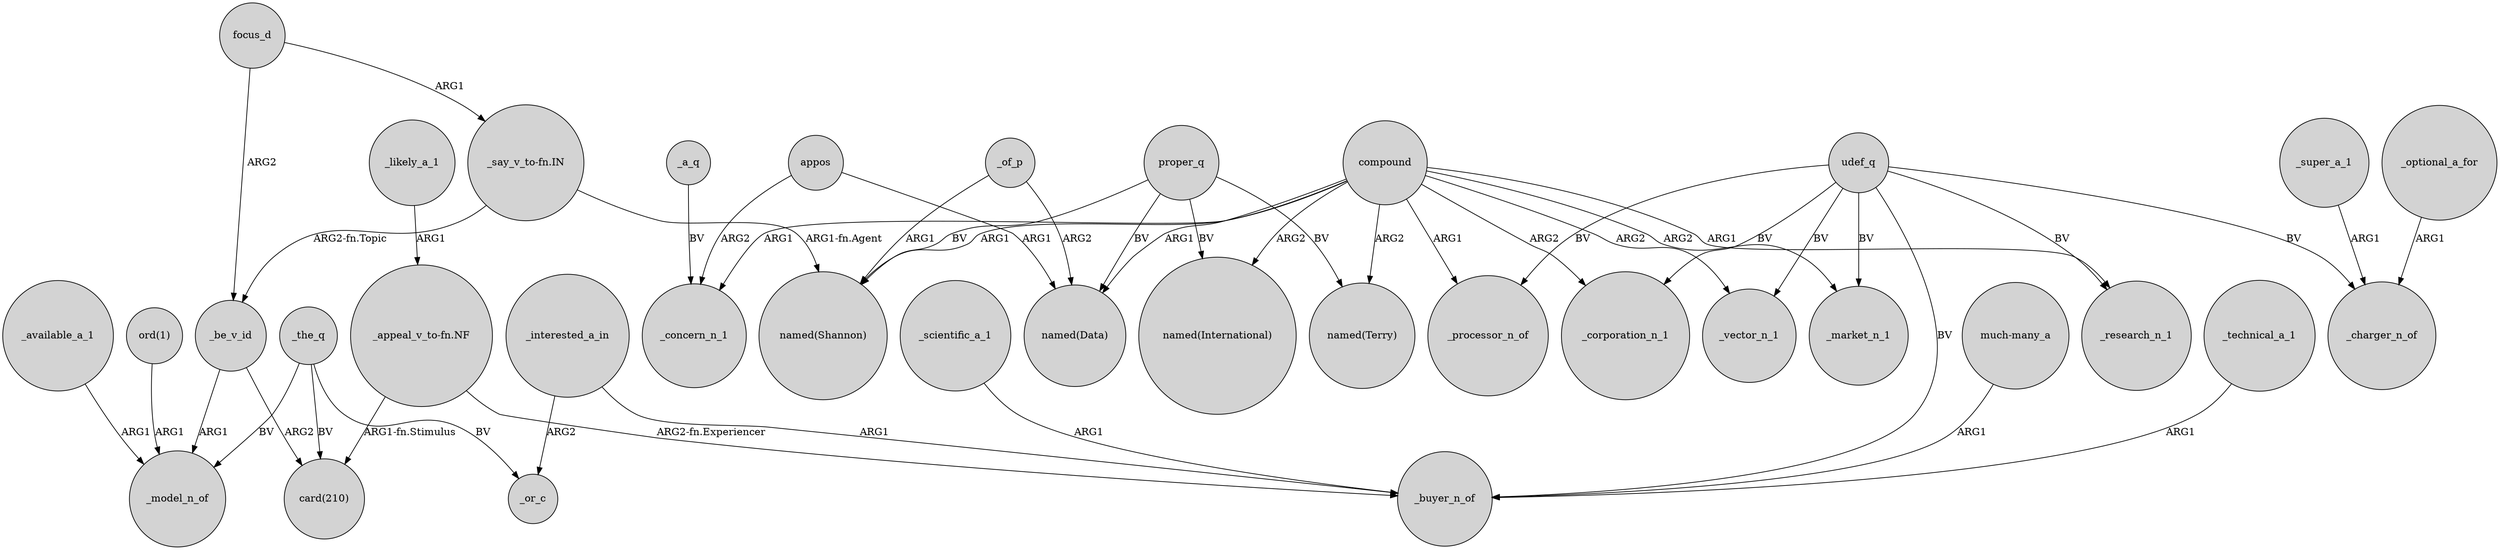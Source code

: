 digraph {
	node [shape=circle style=filled]
	focus_d -> _be_v_id [label=ARG2]
	compound -> _market_n_1 [label=ARG2]
	_a_q -> _concern_n_1 [label=BV]
	_the_q -> _or_c [label=BV]
	_of_p -> "named(Data)" [label=ARG2]
	compound -> "named(Terry)" [label=ARG2]
	compound -> _concern_n_1 [label=ARG1]
	"ord(1)" -> _model_n_of [label=ARG1]
	"_appeal_v_to-fn.NF" -> _buyer_n_of [label="ARG2-fn.Experiencer"]
	udef_q -> _buyer_n_of [label=BV]
	proper_q -> "named(Terry)" [label=BV]
	udef_q -> _research_n_1 [label=BV]
	udef_q -> _processor_n_of [label=BV]
	_interested_a_in -> _buyer_n_of [label=ARG1]
	compound -> _corporation_n_1 [label=ARG2]
	udef_q -> _market_n_1 [label=BV]
	_be_v_id -> _model_n_of [label=ARG1]
	compound -> _processor_n_of [label=ARG1]
	compound -> _research_n_1 [label=ARG1]
	"_say_v_to-fn.IN" -> "named(Shannon)" [label="ARG1-fn.Agent"]
	_the_q -> "card(210)" [label=BV]
	compound -> _vector_n_1 [label=ARG2]
	udef_q -> _charger_n_of [label=BV]
	"_say_v_to-fn.IN" -> _be_v_id [label="ARG2-fn.Topic"]
	appos -> _concern_n_1 [label=ARG2]
	_the_q -> _model_n_of [label=BV]
	appos -> "named(Data)" [label=ARG1]
	"_appeal_v_to-fn.NF" -> "card(210)" [label="ARG1-fn.Stimulus"]
	udef_q -> _corporation_n_1 [label=BV]
	proper_q -> "named(Data)" [label=BV]
	_be_v_id -> "card(210)" [label=ARG2]
	proper_q -> "named(Shannon)" [label=BV]
	udef_q -> _vector_n_1 [label=BV]
	compound -> "named(Data)" [label=ARG1]
	compound -> "named(International)" [label=ARG2]
	"much-many_a" -> _buyer_n_of [label=ARG1]
	_available_a_1 -> _model_n_of [label=ARG1]
	_likely_a_1 -> "_appeal_v_to-fn.NF" [label=ARG1]
	_of_p -> "named(Shannon)" [label=ARG1]
	_technical_a_1 -> _buyer_n_of [label=ARG1]
	_interested_a_in -> _or_c [label=ARG2]
	_super_a_1 -> _charger_n_of [label=ARG1]
	_optional_a_for -> _charger_n_of [label=ARG1]
	compound -> "named(Shannon)" [label=ARG1]
	focus_d -> "_say_v_to-fn.IN" [label=ARG1]
	_scientific_a_1 -> _buyer_n_of [label=ARG1]
	proper_q -> "named(International)" [label=BV]
}
